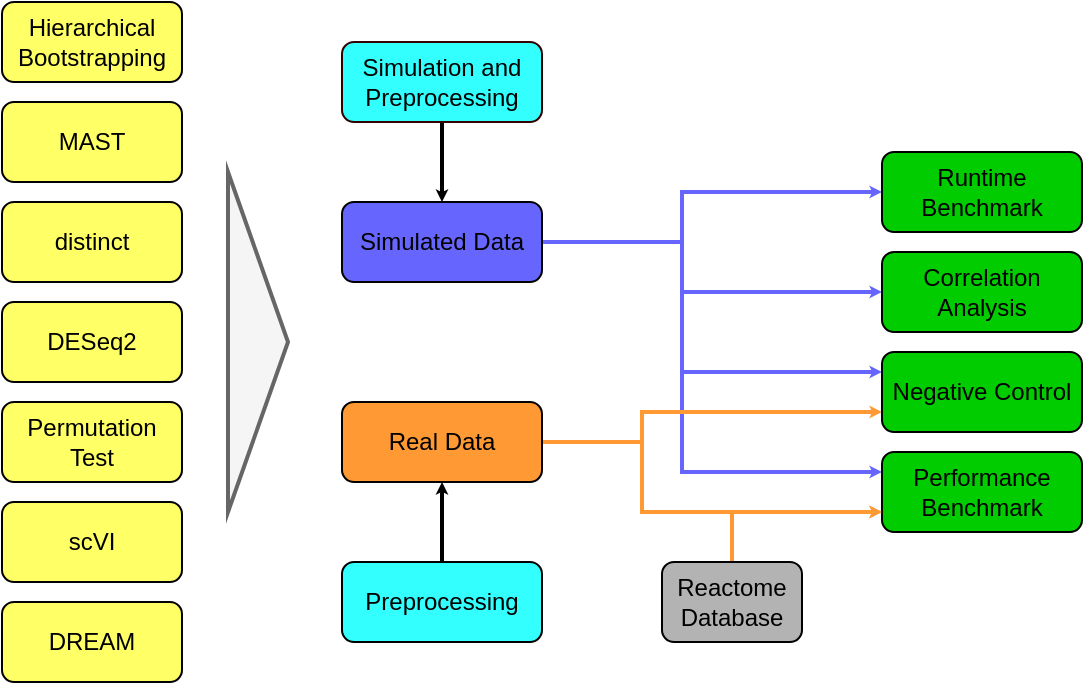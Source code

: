 <mxfile version="21.6.1" type="device">
  <diagram id="C5RBs43oDa-KdzZeNtuy" name="Page-1">
    <mxGraphModel dx="1434" dy="808" grid="1" gridSize="10" guides="1" tooltips="1" connect="1" arrows="1" fold="1" page="1" pageScale="1" pageWidth="827" pageHeight="1169" math="0" shadow="0">
      <root>
        <mxCell id="WIyWlLk6GJQsqaUBKTNV-0" />
        <mxCell id="WIyWlLk6GJQsqaUBKTNV-1" parent="WIyWlLk6GJQsqaUBKTNV-0" />
        <mxCell id="L1wbAY0ZHXMkcqgAG1mb-40" value="DESeq2" style="rounded=1;whiteSpace=wrap;html=1;fontSize=12;glass=0;strokeWidth=1;shadow=0;fillColor=#FFFF66;" parent="WIyWlLk6GJQsqaUBKTNV-1" vertex="1">
          <mxGeometry x="110" y="200" width="90" height="40" as="geometry" />
        </mxCell>
        <mxCell id="L1wbAY0ZHXMkcqgAG1mb-41" value="distinct" style="rounded=1;whiteSpace=wrap;html=1;fontSize=12;glass=0;strokeWidth=1;shadow=0;fillColor=#FFFF66;" parent="WIyWlLk6GJQsqaUBKTNV-1" vertex="1">
          <mxGeometry x="110" y="150" width="90" height="40" as="geometry" />
        </mxCell>
        <mxCell id="L1wbAY0ZHXMkcqgAG1mb-42" value="MAST" style="rounded=1;whiteSpace=wrap;html=1;fontSize=12;glass=0;strokeWidth=1;shadow=0;fillColor=#FFFF66;" parent="WIyWlLk6GJQsqaUBKTNV-1" vertex="1">
          <mxGeometry x="110" y="100" width="90" height="40" as="geometry" />
        </mxCell>
        <mxCell id="L1wbAY0ZHXMkcqgAG1mb-43" value="Permutation Test" style="rounded=1;whiteSpace=wrap;html=1;fontSize=12;glass=0;strokeWidth=1;shadow=0;fillColor=#FFFF66;" parent="WIyWlLk6GJQsqaUBKTNV-1" vertex="1">
          <mxGeometry x="110" y="250" width="90" height="40" as="geometry" />
        </mxCell>
        <mxCell id="L1wbAY0ZHXMkcqgAG1mb-44" value="Hierarchical Bootstrapping" style="rounded=1;whiteSpace=wrap;html=1;fontSize=12;glass=0;strokeWidth=1;shadow=0;fillColor=#FFFF66;" parent="WIyWlLk6GJQsqaUBKTNV-1" vertex="1">
          <mxGeometry x="110" y="50" width="90" height="40" as="geometry" />
        </mxCell>
        <mxCell id="aCQcHQB5PfxYNCajxHsR-34" style="edgeStyle=orthogonalEdgeStyle;rounded=0;orthogonalLoop=1;jettySize=auto;html=1;entryX=0;entryY=0.25;entryDx=0;entryDy=0;strokeColor=#6666FF;endSize=0;strokeWidth=2;" parent="WIyWlLk6GJQsqaUBKTNV-1" source="L1wbAY0ZHXMkcqgAG1mb-45" target="L1wbAY0ZHXMkcqgAG1mb-52" edge="1">
          <mxGeometry relative="1" as="geometry">
            <Array as="points">
              <mxPoint x="450" y="170" />
              <mxPoint x="450" y="285" />
            </Array>
          </mxGeometry>
        </mxCell>
        <mxCell id="aCQcHQB5PfxYNCajxHsR-35" style="edgeStyle=orthogonalEdgeStyle;rounded=0;orthogonalLoop=1;jettySize=auto;html=1;entryX=0;entryY=0.25;entryDx=0;entryDy=0;strokeColor=#6666FF;endSize=0;strokeWidth=2;" parent="WIyWlLk6GJQsqaUBKTNV-1" source="L1wbAY0ZHXMkcqgAG1mb-45" target="Qb0oarp7umB1AzH16k6q-5" edge="1">
          <mxGeometry relative="1" as="geometry">
            <Array as="points">
              <mxPoint x="450" y="170" />
              <mxPoint x="450" y="235" />
            </Array>
          </mxGeometry>
        </mxCell>
        <mxCell id="aCQcHQB5PfxYNCajxHsR-36" style="edgeStyle=orthogonalEdgeStyle;rounded=0;orthogonalLoop=1;jettySize=auto;html=1;entryX=0;entryY=0.5;entryDx=0;entryDy=0;strokeColor=#6666FF;endSize=0;strokeWidth=2;" parent="WIyWlLk6GJQsqaUBKTNV-1" source="L1wbAY0ZHXMkcqgAG1mb-45" target="L1wbAY0ZHXMkcqgAG1mb-50" edge="1">
          <mxGeometry relative="1" as="geometry">
            <Array as="points">
              <mxPoint x="450" y="170" />
              <mxPoint x="450" y="195" />
            </Array>
          </mxGeometry>
        </mxCell>
        <mxCell id="aCQcHQB5PfxYNCajxHsR-37" style="edgeStyle=orthogonalEdgeStyle;rounded=0;orthogonalLoop=1;jettySize=auto;html=1;entryX=0;entryY=0.5;entryDx=0;entryDy=0;strokeColor=#6666FF;endSize=0;strokeWidth=2;" parent="WIyWlLk6GJQsqaUBKTNV-1" source="L1wbAY0ZHXMkcqgAG1mb-45" target="L1wbAY0ZHXMkcqgAG1mb-51" edge="1">
          <mxGeometry relative="1" as="geometry">
            <Array as="points">
              <mxPoint x="450" y="170" />
              <mxPoint x="450" y="145" />
            </Array>
          </mxGeometry>
        </mxCell>
        <mxCell id="L1wbAY0ZHXMkcqgAG1mb-45" value="Simulated Data" style="rounded=1;whiteSpace=wrap;html=1;fontSize=12;glass=0;strokeWidth=1;shadow=0;fillColor=#6666FF;" parent="WIyWlLk6GJQsqaUBKTNV-1" vertex="1">
          <mxGeometry x="280" y="150" width="100" height="40" as="geometry" />
        </mxCell>
        <mxCell id="aCQcHQB5PfxYNCajxHsR-31" style="edgeStyle=orthogonalEdgeStyle;rounded=0;orthogonalLoop=1;jettySize=auto;html=1;entryX=0;entryY=0.75;entryDx=0;entryDy=0;strokeColor=#FF9933;endSize=0;strokeWidth=2;" parent="WIyWlLk6GJQsqaUBKTNV-1" source="L1wbAY0ZHXMkcqgAG1mb-46" target="L1wbAY0ZHXMkcqgAG1mb-52" edge="1">
          <mxGeometry relative="1" as="geometry">
            <Array as="points">
              <mxPoint x="430" y="270" />
              <mxPoint x="430" y="305" />
            </Array>
          </mxGeometry>
        </mxCell>
        <mxCell id="aCQcHQB5PfxYNCajxHsR-33" style="edgeStyle=orthogonalEdgeStyle;rounded=0;orthogonalLoop=1;jettySize=auto;html=1;entryX=0;entryY=0.75;entryDx=0;entryDy=0;strokeColor=#FF9933;endSize=0;strokeWidth=2;" parent="WIyWlLk6GJQsqaUBKTNV-1" source="L1wbAY0ZHXMkcqgAG1mb-46" target="Qb0oarp7umB1AzH16k6q-5" edge="1">
          <mxGeometry relative="1" as="geometry">
            <Array as="points">
              <mxPoint x="430" y="270" />
              <mxPoint x="430" y="255" />
            </Array>
          </mxGeometry>
        </mxCell>
        <mxCell id="L1wbAY0ZHXMkcqgAG1mb-46" value="Real Data" style="rounded=1;whiteSpace=wrap;html=1;fontSize=12;glass=0;strokeWidth=1;shadow=0;fillColor=#FF9933;" parent="WIyWlLk6GJQsqaUBKTNV-1" vertex="1">
          <mxGeometry x="280" y="250" width="100" height="40" as="geometry" />
        </mxCell>
        <mxCell id="aCQcHQB5PfxYNCajxHsR-1" style="edgeStyle=orthogonalEdgeStyle;rounded=0;orthogonalLoop=1;jettySize=auto;html=1;entryX=0.5;entryY=0;entryDx=0;entryDy=0;endSize=0;strokeWidth=2;" parent="WIyWlLk6GJQsqaUBKTNV-1" source="L1wbAY0ZHXMkcqgAG1mb-47" target="L1wbAY0ZHXMkcqgAG1mb-45" edge="1">
          <mxGeometry relative="1" as="geometry" />
        </mxCell>
        <mxCell id="L1wbAY0ZHXMkcqgAG1mb-47" value="Simulation and Preprocessing" style="rounded=1;whiteSpace=wrap;html=1;fontSize=12;glass=0;strokeWidth=1;shadow=0;fillColor=#33FFFF;strokeColor=#330000;" parent="WIyWlLk6GJQsqaUBKTNV-1" vertex="1">
          <mxGeometry x="280" y="70" width="100" height="40" as="geometry" />
        </mxCell>
        <mxCell id="aCQcHQB5PfxYNCajxHsR-2" style="edgeStyle=orthogonalEdgeStyle;rounded=0;orthogonalLoop=1;jettySize=auto;html=1;entryX=0.5;entryY=1;entryDx=0;entryDy=0;endSize=0;strokeWidth=2;" parent="WIyWlLk6GJQsqaUBKTNV-1" source="L1wbAY0ZHXMkcqgAG1mb-49" target="L1wbAY0ZHXMkcqgAG1mb-46" edge="1">
          <mxGeometry relative="1" as="geometry" />
        </mxCell>
        <mxCell id="L1wbAY0ZHXMkcqgAG1mb-49" value="Preprocessing" style="rounded=1;whiteSpace=wrap;html=1;fontSize=12;glass=0;strokeWidth=1;shadow=0;fillColor=#33FFFF;" parent="WIyWlLk6GJQsqaUBKTNV-1" vertex="1">
          <mxGeometry x="280" y="330" width="100" height="40" as="geometry" />
        </mxCell>
        <mxCell id="L1wbAY0ZHXMkcqgAG1mb-50" value="Correlation Analysis" style="rounded=1;whiteSpace=wrap;html=1;fontSize=12;glass=0;strokeWidth=1;shadow=0;fillColor=#00CC00;" parent="WIyWlLk6GJQsqaUBKTNV-1" vertex="1">
          <mxGeometry x="550" y="175" width="100" height="40" as="geometry" />
        </mxCell>
        <mxCell id="L1wbAY0ZHXMkcqgAG1mb-51" value="Runtime Benchmark" style="rounded=1;whiteSpace=wrap;html=1;fontSize=12;glass=0;strokeWidth=1;shadow=0;fillColor=#00CC00;" parent="WIyWlLk6GJQsqaUBKTNV-1" vertex="1">
          <mxGeometry x="550" y="125" width="100" height="40" as="geometry" />
        </mxCell>
        <mxCell id="L1wbAY0ZHXMkcqgAG1mb-52" value="Performance Benchmark" style="rounded=1;whiteSpace=wrap;html=1;fontSize=12;glass=0;strokeWidth=1;shadow=0;fillColor=#00CC00;" parent="WIyWlLk6GJQsqaUBKTNV-1" vertex="1">
          <mxGeometry x="550" y="275" width="100" height="40" as="geometry" />
        </mxCell>
        <mxCell id="aCQcHQB5PfxYNCajxHsR-38" style="edgeStyle=orthogonalEdgeStyle;rounded=0;orthogonalLoop=1;jettySize=auto;html=1;entryX=0;entryY=0.75;entryDx=0;entryDy=0;strokeColor=#FF9933;strokeWidth=2;endSize=0;" parent="WIyWlLk6GJQsqaUBKTNV-1" source="L1wbAY0ZHXMkcqgAG1mb-53" target="L1wbAY0ZHXMkcqgAG1mb-52" edge="1">
          <mxGeometry relative="1" as="geometry">
            <Array as="points">
              <mxPoint x="475" y="305" />
            </Array>
          </mxGeometry>
        </mxCell>
        <mxCell id="L1wbAY0ZHXMkcqgAG1mb-53" value="Reactome Database" style="rounded=1;whiteSpace=wrap;html=1;fontSize=12;glass=0;strokeWidth=1;shadow=0;fillColor=#B3B3B3;" parent="WIyWlLk6GJQsqaUBKTNV-1" vertex="1">
          <mxGeometry x="440" y="330" width="70" height="40" as="geometry" />
        </mxCell>
        <mxCell id="Qb0oarp7umB1AzH16k6q-0" value="scVI" style="rounded=1;whiteSpace=wrap;html=1;fontSize=12;glass=0;strokeWidth=1;shadow=0;fillColor=#FFFF66;" parent="WIyWlLk6GJQsqaUBKTNV-1" vertex="1">
          <mxGeometry x="110" y="300" width="90" height="40" as="geometry" />
        </mxCell>
        <mxCell id="Qb0oarp7umB1AzH16k6q-1" value="DREAM" style="rounded=1;whiteSpace=wrap;html=1;fontSize=12;glass=0;strokeWidth=1;shadow=0;fillColor=#FFFF66;" parent="WIyWlLk6GJQsqaUBKTNV-1" vertex="1">
          <mxGeometry x="110" y="350" width="90" height="40" as="geometry" />
        </mxCell>
        <mxCell id="Qb0oarp7umB1AzH16k6q-5" value="Negative Control" style="rounded=1;whiteSpace=wrap;html=1;fontSize=12;glass=0;strokeWidth=1;shadow=0;fillColor=#00CC00;" parent="WIyWlLk6GJQsqaUBKTNV-1" vertex="1">
          <mxGeometry x="550" y="225" width="100" height="40" as="geometry" />
        </mxCell>
        <mxCell id="yrE2bBnbpr8EGXUE2f-N-0" value="" style="triangle;whiteSpace=wrap;html=1;fillColor=#f5f5f5;strokeColor=#666666;fontColor=#333333;strokeWidth=2;" vertex="1" parent="WIyWlLk6GJQsqaUBKTNV-1">
          <mxGeometry x="223" y="135" width="30" height="170" as="geometry" />
        </mxCell>
      </root>
    </mxGraphModel>
  </diagram>
</mxfile>
